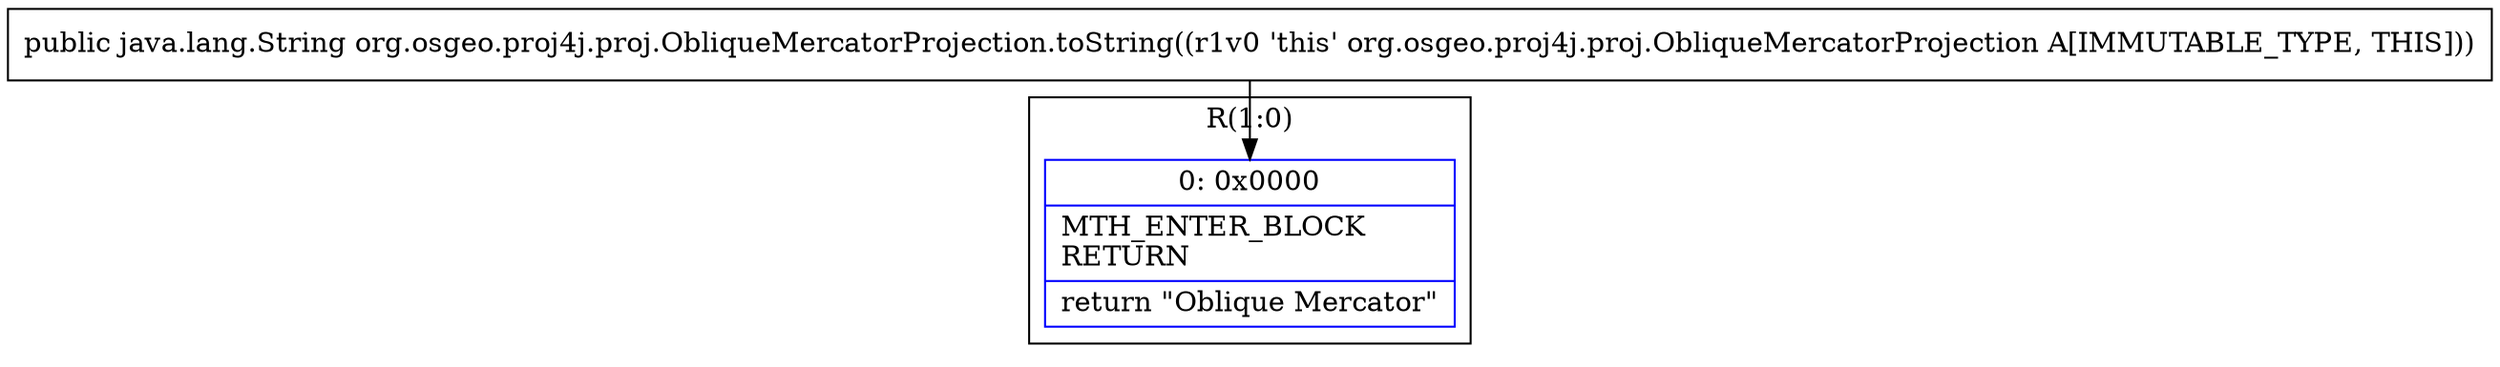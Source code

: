 digraph "CFG fororg.osgeo.proj4j.proj.ObliqueMercatorProjection.toString()Ljava\/lang\/String;" {
subgraph cluster_Region_2018572533 {
label = "R(1:0)";
node [shape=record,color=blue];
Node_0 [shape=record,label="{0\:\ 0x0000|MTH_ENTER_BLOCK\lRETURN\l|return \"Oblique Mercator\"\l}"];
}
MethodNode[shape=record,label="{public java.lang.String org.osgeo.proj4j.proj.ObliqueMercatorProjection.toString((r1v0 'this' org.osgeo.proj4j.proj.ObliqueMercatorProjection A[IMMUTABLE_TYPE, THIS])) }"];
MethodNode -> Node_0;
}

